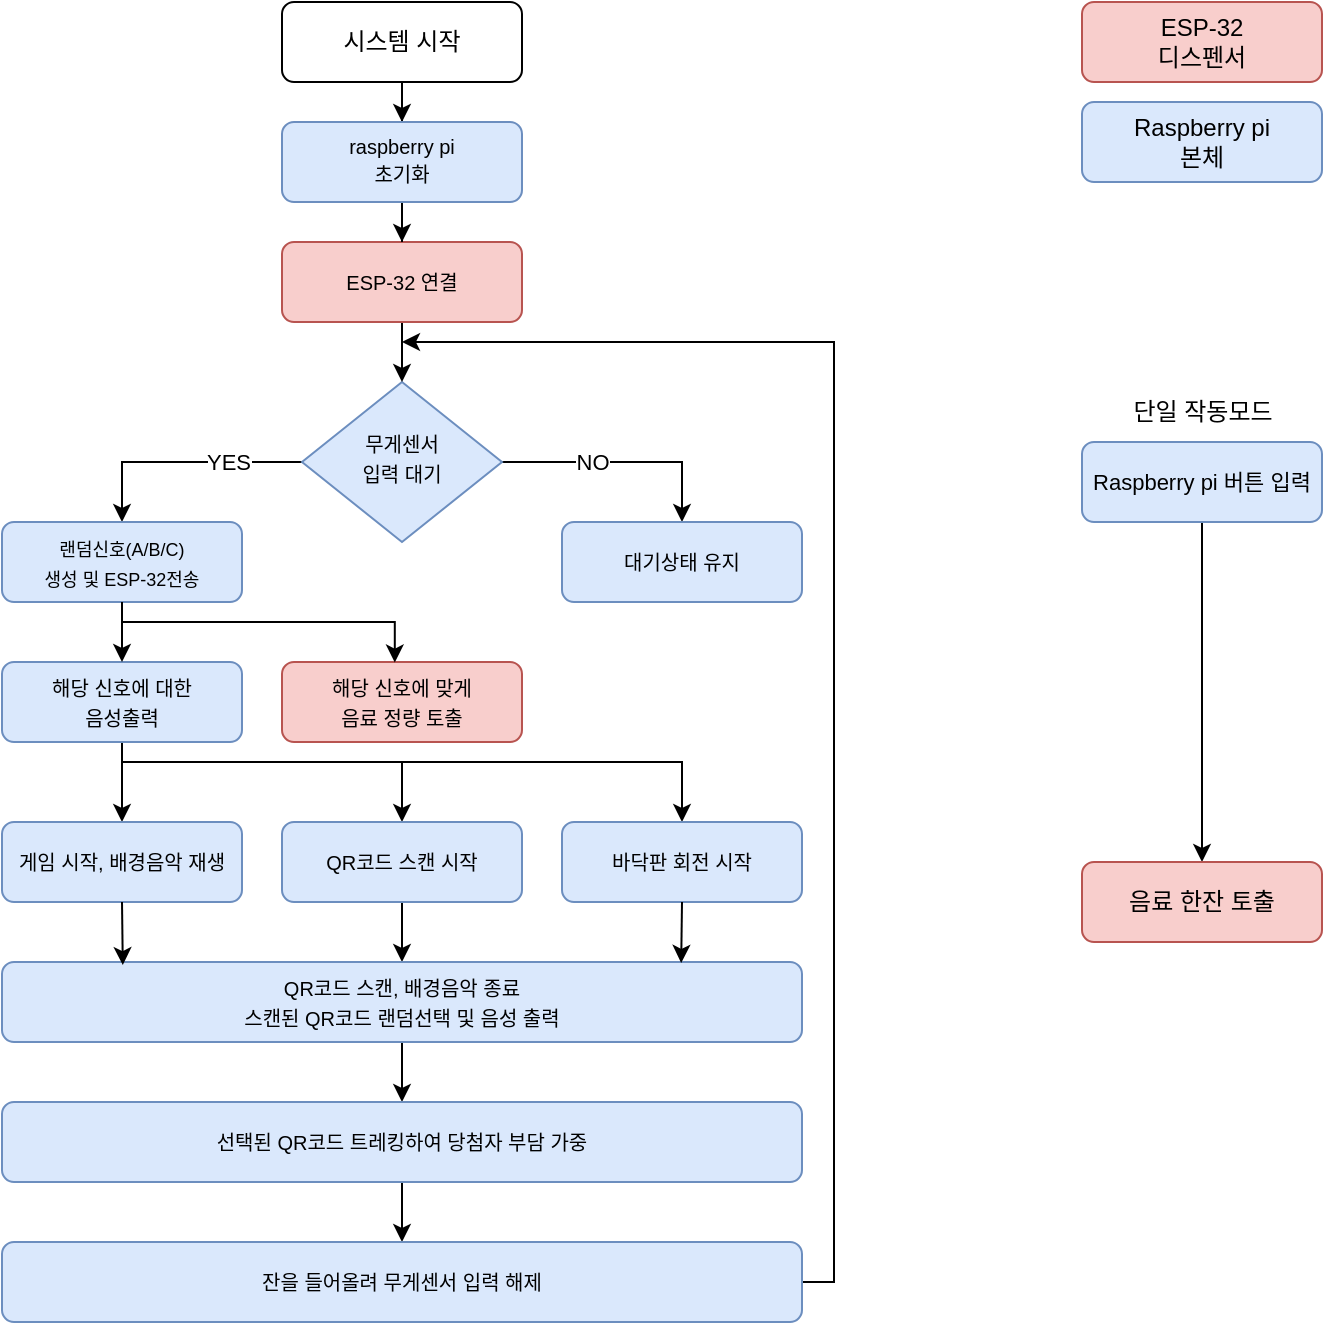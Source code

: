 <mxfile version="26.0.10">
  <diagram id="C5RBs43oDa-KdzZeNtuy" name="Page-1">
    <mxGraphModel dx="1783" dy="976" grid="1" gridSize="10" guides="1" tooltips="1" connect="1" arrows="1" fold="1" page="1" pageScale="1" pageWidth="827" pageHeight="1169" math="0" shadow="0">
      <root>
        <mxCell id="WIyWlLk6GJQsqaUBKTNV-0" />
        <mxCell id="WIyWlLk6GJQsqaUBKTNV-1" parent="WIyWlLk6GJQsqaUBKTNV-0" />
        <mxCell id="0-RAE0MzKVftKx7bNqM6-27" value="" style="edgeStyle=orthogonalEdgeStyle;rounded=0;orthogonalLoop=1;jettySize=auto;html=1;" edge="1" parent="WIyWlLk6GJQsqaUBKTNV-1" source="WIyWlLk6GJQsqaUBKTNV-3" target="0-RAE0MzKVftKx7bNqM6-26">
          <mxGeometry relative="1" as="geometry" />
        </mxCell>
        <mxCell id="WIyWlLk6GJQsqaUBKTNV-3" value="시스템 시작" style="rounded=1;whiteSpace=wrap;html=1;fontSize=12;glass=0;strokeWidth=1;shadow=0;" parent="WIyWlLk6GJQsqaUBKTNV-1" vertex="1">
          <mxGeometry x="180" y="80" width="120" height="40" as="geometry" />
        </mxCell>
        <mxCell id="0-RAE0MzKVftKx7bNqM6-30" style="edgeStyle=orthogonalEdgeStyle;rounded=0;orthogonalLoop=1;jettySize=auto;html=1;exitX=1;exitY=0.5;exitDx=0;exitDy=0;entryX=0.5;entryY=0;entryDx=0;entryDy=0;" edge="1" parent="WIyWlLk6GJQsqaUBKTNV-1" source="WIyWlLk6GJQsqaUBKTNV-10" target="WIyWlLk6GJQsqaUBKTNV-12">
          <mxGeometry relative="1" as="geometry" />
        </mxCell>
        <mxCell id="0-RAE0MzKVftKx7bNqM6-31" value="NO" style="edgeLabel;html=1;align=center;verticalAlign=middle;resizable=0;points=[];" vertex="1" connectable="0" parent="0-RAE0MzKVftKx7bNqM6-30">
          <mxGeometry x="0.149" y="1" relative="1" as="geometry">
            <mxPoint x="-24" y="1" as="offset" />
          </mxGeometry>
        </mxCell>
        <mxCell id="0-RAE0MzKVftKx7bNqM6-33" style="edgeStyle=orthogonalEdgeStyle;rounded=0;orthogonalLoop=1;jettySize=auto;html=1;exitX=0;exitY=0.5;exitDx=0;exitDy=0;entryX=0.5;entryY=0;entryDx=0;entryDy=0;" edge="1" parent="WIyWlLk6GJQsqaUBKTNV-1" source="WIyWlLk6GJQsqaUBKTNV-10" target="0-RAE0MzKVftKx7bNqM6-32">
          <mxGeometry relative="1" as="geometry" />
        </mxCell>
        <mxCell id="0-RAE0MzKVftKx7bNqM6-34" value="YES" style="edgeLabel;html=1;align=center;verticalAlign=middle;resizable=0;points=[];" vertex="1" connectable="0" parent="0-RAE0MzKVftKx7bNqM6-33">
          <mxGeometry x="-0.383" relative="1" as="geometry">
            <mxPoint as="offset" />
          </mxGeometry>
        </mxCell>
        <mxCell id="WIyWlLk6GJQsqaUBKTNV-10" value="&lt;span style=&quot;font-size: 10px;&quot;&gt;무게센서&lt;/span&gt;&lt;div&gt;&lt;span style=&quot;font-size: 10px;&quot;&gt;입력 대기&lt;/span&gt;&lt;/div&gt;" style="rhombus;whiteSpace=wrap;html=1;shadow=0;fontFamily=Helvetica;fontSize=12;align=center;strokeWidth=1;spacing=6;spacingTop=-4;fillColor=#dae8fc;strokeColor=#6c8ebf;" parent="WIyWlLk6GJQsqaUBKTNV-1" vertex="1">
          <mxGeometry x="190" y="270" width="100" height="80" as="geometry" />
        </mxCell>
        <mxCell id="WIyWlLk6GJQsqaUBKTNV-12" value="&lt;font style=&quot;font-size: 10px;&quot;&gt;대기상태 유지&lt;/font&gt;" style="rounded=1;whiteSpace=wrap;html=1;fontSize=12;glass=0;strokeWidth=1;shadow=0;fillColor=#dae8fc;strokeColor=#6c8ebf;" parent="WIyWlLk6GJQsqaUBKTNV-1" vertex="1">
          <mxGeometry x="320" y="340" width="120" height="40" as="geometry" />
        </mxCell>
        <mxCell id="0-RAE0MzKVftKx7bNqM6-29" value="" style="edgeStyle=orthogonalEdgeStyle;rounded=0;orthogonalLoop=1;jettySize=auto;html=1;" edge="1" parent="WIyWlLk6GJQsqaUBKTNV-1" source="0-RAE0MzKVftKx7bNqM6-5" target="WIyWlLk6GJQsqaUBKTNV-10">
          <mxGeometry relative="1" as="geometry" />
        </mxCell>
        <mxCell id="0-RAE0MzKVftKx7bNqM6-5" value="&lt;font style=&quot;font-size: 10px;&quot;&gt;ESP-32 연결&lt;/font&gt;" style="rounded=1;whiteSpace=wrap;html=1;fontSize=12;glass=0;strokeWidth=1;shadow=0;fillColor=#f8cecc;strokeColor=#b85450;" vertex="1" parent="WIyWlLk6GJQsqaUBKTNV-1">
          <mxGeometry x="180" y="200" width="120" height="40" as="geometry" />
        </mxCell>
        <mxCell id="0-RAE0MzKVftKx7bNqM6-37" value="" style="edgeStyle=orthogonalEdgeStyle;rounded=0;orthogonalLoop=1;jettySize=auto;html=1;" edge="1" parent="WIyWlLk6GJQsqaUBKTNV-1" source="0-RAE0MzKVftKx7bNqM6-13" target="0-RAE0MzKVftKx7bNqM6-17">
          <mxGeometry relative="1" as="geometry" />
        </mxCell>
        <mxCell id="0-RAE0MzKVftKx7bNqM6-39" style="edgeStyle=orthogonalEdgeStyle;rounded=0;orthogonalLoop=1;jettySize=auto;html=1;exitX=0.5;exitY=1;exitDx=0;exitDy=0;entryX=0.5;entryY=0;entryDx=0;entryDy=0;" edge="1" parent="WIyWlLk6GJQsqaUBKTNV-1" source="0-RAE0MzKVftKx7bNqM6-13" target="0-RAE0MzKVftKx7bNqM6-19">
          <mxGeometry relative="1" as="geometry">
            <Array as="points">
              <mxPoint x="100" y="460" />
              <mxPoint x="240" y="460" />
            </Array>
          </mxGeometry>
        </mxCell>
        <mxCell id="0-RAE0MzKVftKx7bNqM6-45" style="edgeStyle=orthogonalEdgeStyle;rounded=0;orthogonalLoop=1;jettySize=auto;html=1;exitX=0.5;exitY=1;exitDx=0;exitDy=0;entryX=0.5;entryY=0;entryDx=0;entryDy=0;" edge="1" parent="WIyWlLk6GJQsqaUBKTNV-1" source="0-RAE0MzKVftKx7bNqM6-13" target="0-RAE0MzKVftKx7bNqM6-44">
          <mxGeometry relative="1" as="geometry">
            <Array as="points">
              <mxPoint x="100" y="460" />
              <mxPoint x="380" y="460" />
            </Array>
          </mxGeometry>
        </mxCell>
        <mxCell id="0-RAE0MzKVftKx7bNqM6-13" value="&lt;span style=&quot;font-size: 10px;&quot;&gt;해당 신호에 대한&lt;/span&gt;&lt;div&gt;&lt;span style=&quot;font-size: 10px;&quot;&gt;음성출력&lt;/span&gt;&lt;/div&gt;" style="rounded=1;whiteSpace=wrap;html=1;fontSize=12;glass=0;strokeWidth=1;shadow=0;fillColor=#dae8fc;strokeColor=#6c8ebf;" vertex="1" parent="WIyWlLk6GJQsqaUBKTNV-1">
          <mxGeometry x="40" y="410" width="120" height="40" as="geometry" />
        </mxCell>
        <mxCell id="0-RAE0MzKVftKx7bNqM6-14" value="&lt;font style=&quot;font-size: 10px;&quot;&gt;해당 신호에 맞게&lt;/font&gt;&lt;div&gt;&lt;font style=&quot;font-size: 10px;&quot;&gt;음료 정량 토출&lt;/font&gt;&lt;/div&gt;" style="rounded=1;whiteSpace=wrap;html=1;fontSize=12;glass=0;strokeWidth=1;shadow=0;fillColor=#f8cecc;strokeColor=#b85450;" vertex="1" parent="WIyWlLk6GJQsqaUBKTNV-1">
          <mxGeometry x="180" y="410" width="120" height="40" as="geometry" />
        </mxCell>
        <mxCell id="0-RAE0MzKVftKx7bNqM6-17" value="&lt;span style=&quot;font-size: 10px;&quot;&gt;게임 시작, 배경음악 재생&lt;/span&gt;" style="rounded=1;whiteSpace=wrap;html=1;fontSize=12;glass=0;strokeWidth=1;shadow=0;fillColor=#dae8fc;strokeColor=#6c8ebf;" vertex="1" parent="WIyWlLk6GJQsqaUBKTNV-1">
          <mxGeometry x="40" y="490" width="120" height="40" as="geometry" />
        </mxCell>
        <mxCell id="0-RAE0MzKVftKx7bNqM6-42" style="edgeStyle=orthogonalEdgeStyle;rounded=0;orthogonalLoop=1;jettySize=auto;html=1;exitX=0.5;exitY=1;exitDx=0;exitDy=0;entryX=0.5;entryY=0;entryDx=0;entryDy=0;" edge="1" parent="WIyWlLk6GJQsqaUBKTNV-1" source="0-RAE0MzKVftKx7bNqM6-19" target="0-RAE0MzKVftKx7bNqM6-40">
          <mxGeometry relative="1" as="geometry">
            <mxPoint x="170" y="550" as="targetPoint" />
            <Array as="points">
              <mxPoint x="240" y="550" />
              <mxPoint x="240" y="550" />
            </Array>
          </mxGeometry>
        </mxCell>
        <mxCell id="0-RAE0MzKVftKx7bNqM6-19" value="&lt;font style=&quot;font-size: 10px;&quot;&gt;QR코드 스캔 시작&lt;/font&gt;" style="rounded=1;whiteSpace=wrap;html=1;fontSize=12;glass=0;strokeWidth=1;shadow=0;fillColor=#dae8fc;strokeColor=#6c8ebf;" vertex="1" parent="WIyWlLk6GJQsqaUBKTNV-1">
          <mxGeometry x="180" y="490" width="120" height="40" as="geometry" />
        </mxCell>
        <mxCell id="0-RAE0MzKVftKx7bNqM6-28" value="" style="edgeStyle=orthogonalEdgeStyle;rounded=0;orthogonalLoop=1;jettySize=auto;html=1;" edge="1" parent="WIyWlLk6GJQsqaUBKTNV-1" source="0-RAE0MzKVftKx7bNqM6-26" target="0-RAE0MzKVftKx7bNqM6-5">
          <mxGeometry relative="1" as="geometry" />
        </mxCell>
        <mxCell id="0-RAE0MzKVftKx7bNqM6-26" value="&lt;div&gt;&lt;font style=&quot;forced-color-adjust: none; color: rgb(0, 0, 0); font-family: Helvetica; font-style: normal; font-variant-ligatures: normal; font-variant-caps: normal; font-weight: 400; letter-spacing: normal; orphans: 2; text-align: center; text-indent: 0px; text-transform: none; widows: 2; word-spacing: 0px; -webkit-text-stroke-width: 0px; white-space: normal; text-decoration-thickness: initial; text-decoration-style: initial; text-decoration-color: initial; font-size: 10px; background-color: light-dark(#ffffff, var(--ge-dark-color, #121212));&quot;&gt;&lt;br&gt;&lt;/font&gt;&lt;/div&gt;&lt;font style=&quot;forced-color-adjust: none; color: rgb(0, 0, 0); font-family: Helvetica; font-style: normal; font-variant-ligatures: normal; font-variant-caps: normal; font-weight: 400; letter-spacing: normal; orphans: 2; text-align: center; text-indent: 0px; text-transform: none; widows: 2; word-spacing: 0px; -webkit-text-stroke-width: 0px; white-space: normal; text-decoration-thickness: initial; text-decoration-style: initial; text-decoration-color: initial; font-size: 10px; background-color: light-dark(#ffffff, var(--ge-dark-color, #121212));&quot;&gt;&lt;div&gt;&lt;span style=&quot;color: light-dark(rgb(0, 0, 0), rgb(237, 237, 237));&quot;&gt;raspberry pi&lt;/span&gt;&lt;/div&gt;&lt;div style=&quot;font-size: 12px;&quot;&gt;&lt;font style=&quot;font-size: 10px;&quot;&gt;초기화&lt;/font&gt;&lt;/div&gt;&lt;/font&gt;&lt;div&gt;&lt;br&gt;&lt;/div&gt;" style="rounded=1;whiteSpace=wrap;html=1;fontSize=12;glass=0;strokeWidth=1;shadow=0;fillColor=#dae8fc;strokeColor=#6c8ebf;" vertex="1" parent="WIyWlLk6GJQsqaUBKTNV-1">
          <mxGeometry x="180" y="140" width="120" height="40" as="geometry" />
        </mxCell>
        <mxCell id="0-RAE0MzKVftKx7bNqM6-35" value="" style="edgeStyle=orthogonalEdgeStyle;rounded=0;orthogonalLoop=1;jettySize=auto;html=1;" edge="1" parent="WIyWlLk6GJQsqaUBKTNV-1" source="0-RAE0MzKVftKx7bNqM6-32" target="0-RAE0MzKVftKx7bNqM6-13">
          <mxGeometry relative="1" as="geometry" />
        </mxCell>
        <mxCell id="0-RAE0MzKVftKx7bNqM6-32" value="&lt;font style=&quot;font-size: 9px;&quot;&gt;랜덤신호(A/B/C)&lt;/font&gt;&lt;div&gt;&lt;font style=&quot;font-size: 9px;&quot;&gt;생성&amp;nbsp;&lt;span style=&quot;background-color: transparent; color: light-dark(rgb(0, 0, 0), rgb(255, 255, 255));&quot;&gt;및 ESP-32전송&lt;/span&gt;&lt;/font&gt;&lt;/div&gt;" style="rounded=1;whiteSpace=wrap;html=1;fontSize=12;glass=0;strokeWidth=1;shadow=0;fillColor=#dae8fc;strokeColor=#6c8ebf;" vertex="1" parent="WIyWlLk6GJQsqaUBKTNV-1">
          <mxGeometry x="40" y="340" width="120" height="40" as="geometry" />
        </mxCell>
        <mxCell id="0-RAE0MzKVftKx7bNqM6-36" style="edgeStyle=orthogonalEdgeStyle;rounded=0;orthogonalLoop=1;jettySize=auto;html=1;exitX=0.5;exitY=1;exitDx=0;exitDy=0;entryX=0.47;entryY=0.007;entryDx=0;entryDy=0;entryPerimeter=0;" edge="1" parent="WIyWlLk6GJQsqaUBKTNV-1" source="0-RAE0MzKVftKx7bNqM6-32" target="0-RAE0MzKVftKx7bNqM6-14">
          <mxGeometry relative="1" as="geometry">
            <Array as="points">
              <mxPoint x="100" y="390" />
              <mxPoint x="236" y="390" />
            </Array>
          </mxGeometry>
        </mxCell>
        <mxCell id="0-RAE0MzKVftKx7bNqM6-43" style="edgeStyle=orthogonalEdgeStyle;rounded=0;orthogonalLoop=1;jettySize=auto;html=1;exitX=1;exitY=0.5;exitDx=0;exitDy=0;" edge="1" parent="WIyWlLk6GJQsqaUBKTNV-1" source="0-RAE0MzKVftKx7bNqM6-49">
          <mxGeometry relative="1" as="geometry">
            <mxPoint x="240" y="250" as="targetPoint" />
            <mxPoint x="450" y="720" as="sourcePoint" />
            <Array as="points">
              <mxPoint x="456" y="720" />
              <mxPoint x="456" y="250" />
            </Array>
          </mxGeometry>
        </mxCell>
        <mxCell id="0-RAE0MzKVftKx7bNqM6-48" value="" style="edgeStyle=orthogonalEdgeStyle;rounded=0;orthogonalLoop=1;jettySize=auto;html=1;" edge="1" parent="WIyWlLk6GJQsqaUBKTNV-1" source="0-RAE0MzKVftKx7bNqM6-40" target="0-RAE0MzKVftKx7bNqM6-47">
          <mxGeometry relative="1" as="geometry" />
        </mxCell>
        <mxCell id="0-RAE0MzKVftKx7bNqM6-40" value="&lt;font style=&quot;font-size: 10px;&quot;&gt;QR코드 스캔, 배경음악 종료&lt;/font&gt;&lt;div&gt;&lt;span style=&quot;font-size: 10px;&quot;&gt;스캔된 QR코드 랜덤선택 및 음성 출력&lt;/span&gt;&lt;/div&gt;" style="rounded=1;whiteSpace=wrap;html=1;fontSize=12;glass=0;strokeWidth=1;shadow=0;fillColor=#dae8fc;strokeColor=#6c8ebf;" vertex="1" parent="WIyWlLk6GJQsqaUBKTNV-1">
          <mxGeometry x="40" y="560" width="400" height="40" as="geometry" />
        </mxCell>
        <mxCell id="0-RAE0MzKVftKx7bNqM6-44" value="&lt;font style=&quot;font-size: 10px;&quot;&gt;바닥판 회전 시작&lt;/font&gt;" style="rounded=1;whiteSpace=wrap;html=1;fontSize=12;glass=0;strokeWidth=1;shadow=0;fillColor=#dae8fc;strokeColor=#6c8ebf;" vertex="1" parent="WIyWlLk6GJQsqaUBKTNV-1">
          <mxGeometry x="320" y="490" width="120" height="40" as="geometry" />
        </mxCell>
        <mxCell id="0-RAE0MzKVftKx7bNqM6-50" value="" style="edgeStyle=orthogonalEdgeStyle;rounded=0;orthogonalLoop=1;jettySize=auto;html=1;" edge="1" parent="WIyWlLk6GJQsqaUBKTNV-1" source="0-RAE0MzKVftKx7bNqM6-47" target="0-RAE0MzKVftKx7bNqM6-49">
          <mxGeometry relative="1" as="geometry" />
        </mxCell>
        <mxCell id="0-RAE0MzKVftKx7bNqM6-47" value="&lt;span style=&quot;font-size: 10px;&quot;&gt;선택된 QR코드 트레킹하여 당첨자 부담 가중&lt;/span&gt;" style="rounded=1;whiteSpace=wrap;html=1;fontSize=12;glass=0;strokeWidth=1;shadow=0;fillColor=#dae8fc;strokeColor=#6c8ebf;" vertex="1" parent="WIyWlLk6GJQsqaUBKTNV-1">
          <mxGeometry x="40" y="630" width="400" height="40" as="geometry" />
        </mxCell>
        <mxCell id="0-RAE0MzKVftKx7bNqM6-49" value="&lt;span style=&quot;font-size: 10px;&quot;&gt;잔을 들어올려 무게센서 입력 해제&lt;/span&gt;" style="rounded=1;whiteSpace=wrap;html=1;fontSize=12;glass=0;strokeWidth=1;shadow=0;fillColor=#dae8fc;strokeColor=#6c8ebf;" vertex="1" parent="WIyWlLk6GJQsqaUBKTNV-1">
          <mxGeometry x="40" y="700" width="400" height="40" as="geometry" />
        </mxCell>
        <mxCell id="0-RAE0MzKVftKx7bNqM6-54" style="edgeStyle=orthogonalEdgeStyle;rounded=0;orthogonalLoop=1;jettySize=auto;html=1;exitX=0.5;exitY=1;exitDx=0;exitDy=0;entryX=0.5;entryY=0;entryDx=0;entryDy=0;" edge="1" parent="WIyWlLk6GJQsqaUBKTNV-1" source="0-RAE0MzKVftKx7bNqM6-51" target="0-RAE0MzKVftKx7bNqM6-52">
          <mxGeometry relative="1" as="geometry" />
        </mxCell>
        <mxCell id="0-RAE0MzKVftKx7bNqM6-51" value="&lt;font style=&quot;font-size: 11px;&quot;&gt;Raspberry pi 버튼 입력&lt;/font&gt;" style="rounded=1;whiteSpace=wrap;html=1;fontSize=12;glass=0;strokeWidth=1;shadow=0;fillColor=#dae8fc;strokeColor=#6c8ebf;" vertex="1" parent="WIyWlLk6GJQsqaUBKTNV-1">
          <mxGeometry x="580" y="300" width="120" height="40" as="geometry" />
        </mxCell>
        <mxCell id="0-RAE0MzKVftKx7bNqM6-52" value="&lt;font&gt;음료 한잔 토출&lt;/font&gt;" style="rounded=1;whiteSpace=wrap;html=1;fontSize=12;glass=0;strokeWidth=1;shadow=0;fillColor=#f8cecc;strokeColor=#b85450;" vertex="1" parent="WIyWlLk6GJQsqaUBKTNV-1">
          <mxGeometry x="580" y="510" width="120" height="40" as="geometry" />
        </mxCell>
        <mxCell id="0-RAE0MzKVftKx7bNqM6-55" value="단일 작동모드" style="text;html=1;align=center;verticalAlign=middle;resizable=0;points=[];autosize=1;strokeColor=none;fillColor=none;" vertex="1" parent="WIyWlLk6GJQsqaUBKTNV-1">
          <mxGeometry x="590" y="270" width="100" height="30" as="geometry" />
        </mxCell>
        <mxCell id="0-RAE0MzKVftKx7bNqM6-56" style="edgeStyle=orthogonalEdgeStyle;rounded=0;orthogonalLoop=1;jettySize=auto;html=1;exitX=0.5;exitY=1;exitDx=0;exitDy=0;entryX=0.151;entryY=0.039;entryDx=0;entryDy=0;entryPerimeter=0;" edge="1" parent="WIyWlLk6GJQsqaUBKTNV-1" source="0-RAE0MzKVftKx7bNqM6-17" target="0-RAE0MzKVftKx7bNqM6-40">
          <mxGeometry relative="1" as="geometry" />
        </mxCell>
        <mxCell id="0-RAE0MzKVftKx7bNqM6-57" style="edgeStyle=orthogonalEdgeStyle;rounded=0;orthogonalLoop=1;jettySize=auto;html=1;exitX=0.5;exitY=1;exitDx=0;exitDy=0;entryX=0.849;entryY=0.012;entryDx=0;entryDy=0;entryPerimeter=0;" edge="1" parent="WIyWlLk6GJQsqaUBKTNV-1" source="0-RAE0MzKVftKx7bNqM6-44" target="0-RAE0MzKVftKx7bNqM6-40">
          <mxGeometry relative="1" as="geometry" />
        </mxCell>
        <mxCell id="0-RAE0MzKVftKx7bNqM6-58" value="ESP-32&lt;div&gt;디스펜서&lt;/div&gt;" style="rounded=1;whiteSpace=wrap;html=1;fontSize=12;glass=0;strokeWidth=1;shadow=0;fillColor=#f8cecc;strokeColor=#b85450;" vertex="1" parent="WIyWlLk6GJQsqaUBKTNV-1">
          <mxGeometry x="580" y="80" width="120" height="40" as="geometry" />
        </mxCell>
        <mxCell id="0-RAE0MzKVftKx7bNqM6-59" value="&lt;font&gt;Raspberry pi&lt;/font&gt;&lt;div&gt;&lt;font&gt;본체&lt;/font&gt;&lt;/div&gt;" style="rounded=1;whiteSpace=wrap;html=1;fontSize=12;glass=0;strokeWidth=1;shadow=0;fillColor=#dae8fc;strokeColor=#6c8ebf;" vertex="1" parent="WIyWlLk6GJQsqaUBKTNV-1">
          <mxGeometry x="580" y="130" width="120" height="40" as="geometry" />
        </mxCell>
      </root>
    </mxGraphModel>
  </diagram>
</mxfile>
